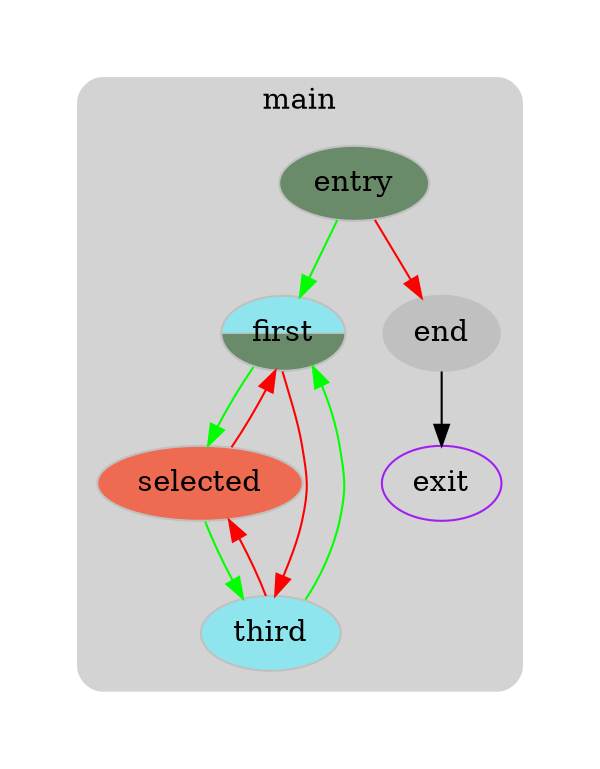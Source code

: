 digraph G {
  compound=true
  subgraph cluster_ {
    peripheries=0
    margin=10
    subgraph cluster_0_wrapper {
      peripheries=0
      margin=15
      subgraph cluster_0 {
        label="main"
        color=darkgray
        style=rounded
        bgcolor=lightgray
        margin=10
        cluster_0_0[label="entry",shape=oval,color=blue,rank=source,style=filled,fillcolor="darkseagreen4",color=gray]
        cluster_0_1[label="first",shape=oval,style=wedged,fillcolor="cadetblue2:darkseagreen4",color=gray]
        cluster_0_2[label="selected",shape=oval,style=filled,fillcolor="coral2",color=gray]
        cluster_0_3[label="third",shape=oval,style=filled,fillcolor="cadetblue2",color=gray]
        cluster_0_4[label="end",shape=oval,style=filled,fillcolor="",color=gray]
        cluster_0_exit[label=exit,color=purple,rank=sink]
        cluster_0_0 -> cluster_0_1 [color=green]
        cluster_0_0 -> cluster_0_4 [color=red]
        cluster_0_1 -> cluster_0_2 [color=green]
        cluster_0_1 -> cluster_0_3 [color=red]
        cluster_0_2 -> cluster_0_3 [color=green]
        cluster_0_2 -> cluster_0_1 [color=red]
        cluster_0_3 -> cluster_0_1 [color=green]
        cluster_0_3 -> cluster_0_2 [color=red]
        cluster_0_4 -> cluster_0_exit [color=black]
      }
    }
  }
}
